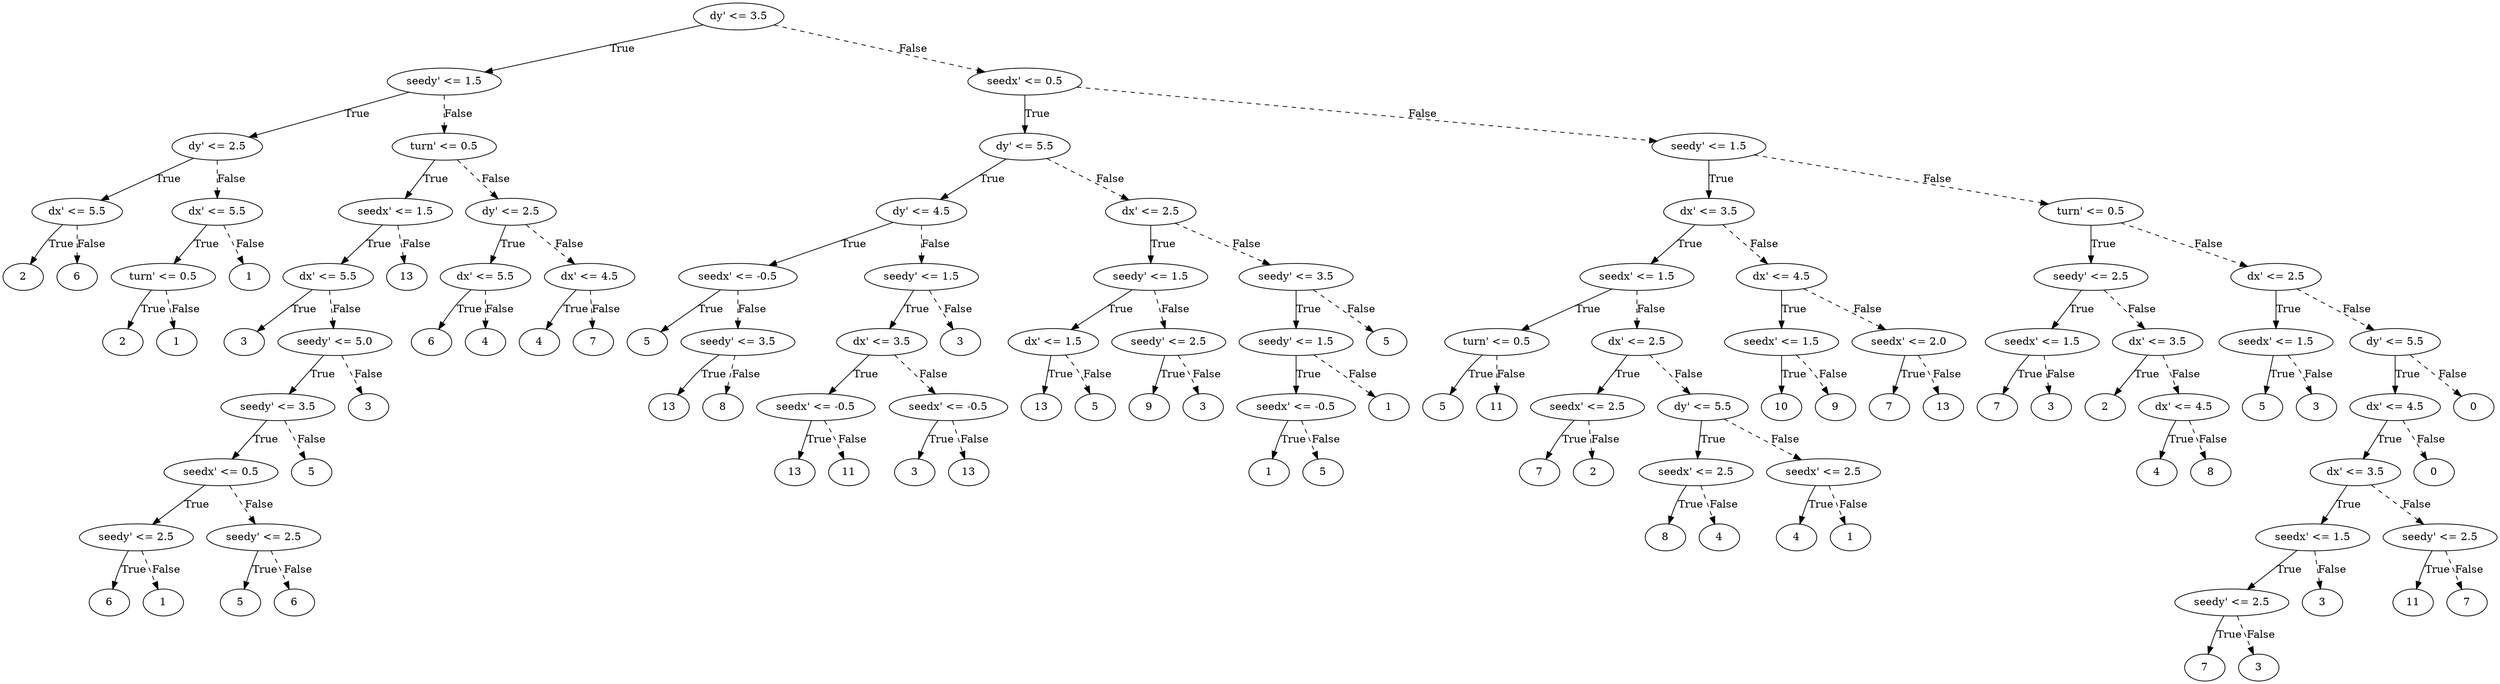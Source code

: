 digraph {
0 [label="dy' <= 3.5"];
1 [label="seedy' <= 1.5"];
2 [label="dy' <= 2.5"];
3 [label="dx' <= 5.5"];
4 [label="2"];
3 -> 4 [label="True"];
5 [label="6"];
3 -> 5 [style="dashed", label="False"];
2 -> 3 [label="True"];
6 [label="dx' <= 5.5"];
7 [label="turn' <= 0.5"];
8 [label="2"];
7 -> 8 [label="True"];
9 [label="1"];
7 -> 9 [style="dashed", label="False"];
6 -> 7 [label="True"];
10 [label="1"];
6 -> 10 [style="dashed", label="False"];
2 -> 6 [style="dashed", label="False"];
1 -> 2 [label="True"];
11 [label="turn' <= 0.5"];
12 [label="seedx' <= 1.5"];
13 [label="dx' <= 5.5"];
14 [label="3"];
13 -> 14 [label="True"];
15 [label="seedy' <= 5.0"];
16 [label="seedy' <= 3.5"];
17 [label="seedx' <= 0.5"];
18 [label="seedy' <= 2.5"];
19 [label="6"];
18 -> 19 [label="True"];
20 [label="1"];
18 -> 20 [style="dashed", label="False"];
17 -> 18 [label="True"];
21 [label="seedy' <= 2.5"];
22 [label="5"];
21 -> 22 [label="True"];
23 [label="6"];
21 -> 23 [style="dashed", label="False"];
17 -> 21 [style="dashed", label="False"];
16 -> 17 [label="True"];
24 [label="5"];
16 -> 24 [style="dashed", label="False"];
15 -> 16 [label="True"];
25 [label="3"];
15 -> 25 [style="dashed", label="False"];
13 -> 15 [style="dashed", label="False"];
12 -> 13 [label="True"];
26 [label="13"];
12 -> 26 [style="dashed", label="False"];
11 -> 12 [label="True"];
27 [label="dy' <= 2.5"];
28 [label="dx' <= 5.5"];
29 [label="6"];
28 -> 29 [label="True"];
30 [label="4"];
28 -> 30 [style="dashed", label="False"];
27 -> 28 [label="True"];
31 [label="dx' <= 4.5"];
32 [label="4"];
31 -> 32 [label="True"];
33 [label="7"];
31 -> 33 [style="dashed", label="False"];
27 -> 31 [style="dashed", label="False"];
11 -> 27 [style="dashed", label="False"];
1 -> 11 [style="dashed", label="False"];
0 -> 1 [label="True"];
34 [label="seedx' <= 0.5"];
35 [label="dy' <= 5.5"];
36 [label="dy' <= 4.5"];
37 [label="seedx' <= -0.5"];
38 [label="5"];
37 -> 38 [label="True"];
39 [label="seedy' <= 3.5"];
40 [label="13"];
39 -> 40 [label="True"];
41 [label="8"];
39 -> 41 [style="dashed", label="False"];
37 -> 39 [style="dashed", label="False"];
36 -> 37 [label="True"];
42 [label="seedy' <= 1.5"];
43 [label="dx' <= 3.5"];
44 [label="seedx' <= -0.5"];
45 [label="13"];
44 -> 45 [label="True"];
46 [label="11"];
44 -> 46 [style="dashed", label="False"];
43 -> 44 [label="True"];
47 [label="seedx' <= -0.5"];
48 [label="3"];
47 -> 48 [label="True"];
49 [label="13"];
47 -> 49 [style="dashed", label="False"];
43 -> 47 [style="dashed", label="False"];
42 -> 43 [label="True"];
50 [label="3"];
42 -> 50 [style="dashed", label="False"];
36 -> 42 [style="dashed", label="False"];
35 -> 36 [label="True"];
51 [label="dx' <= 2.5"];
52 [label="seedy' <= 1.5"];
53 [label="dx' <= 1.5"];
54 [label="13"];
53 -> 54 [label="True"];
55 [label="5"];
53 -> 55 [style="dashed", label="False"];
52 -> 53 [label="True"];
56 [label="seedy' <= 2.5"];
57 [label="9"];
56 -> 57 [label="True"];
58 [label="3"];
56 -> 58 [style="dashed", label="False"];
52 -> 56 [style="dashed", label="False"];
51 -> 52 [label="True"];
59 [label="seedy' <= 3.5"];
60 [label="seedy' <= 1.5"];
61 [label="seedx' <= -0.5"];
62 [label="1"];
61 -> 62 [label="True"];
63 [label="5"];
61 -> 63 [style="dashed", label="False"];
60 -> 61 [label="True"];
64 [label="1"];
60 -> 64 [style="dashed", label="False"];
59 -> 60 [label="True"];
65 [label="5"];
59 -> 65 [style="dashed", label="False"];
51 -> 59 [style="dashed", label="False"];
35 -> 51 [style="dashed", label="False"];
34 -> 35 [label="True"];
66 [label="seedy' <= 1.5"];
67 [label="dx' <= 3.5"];
68 [label="seedx' <= 1.5"];
69 [label="turn' <= 0.5"];
70 [label="5"];
69 -> 70 [label="True"];
71 [label="11"];
69 -> 71 [style="dashed", label="False"];
68 -> 69 [label="True"];
72 [label="dx' <= 2.5"];
73 [label="seedx' <= 2.5"];
74 [label="7"];
73 -> 74 [label="True"];
75 [label="2"];
73 -> 75 [style="dashed", label="False"];
72 -> 73 [label="True"];
76 [label="dy' <= 5.5"];
77 [label="seedx' <= 2.5"];
78 [label="8"];
77 -> 78 [label="True"];
79 [label="4"];
77 -> 79 [style="dashed", label="False"];
76 -> 77 [label="True"];
80 [label="seedx' <= 2.5"];
81 [label="4"];
80 -> 81 [label="True"];
82 [label="1"];
80 -> 82 [style="dashed", label="False"];
76 -> 80 [style="dashed", label="False"];
72 -> 76 [style="dashed", label="False"];
68 -> 72 [style="dashed", label="False"];
67 -> 68 [label="True"];
83 [label="dx' <= 4.5"];
84 [label="seedx' <= 1.5"];
85 [label="10"];
84 -> 85 [label="True"];
86 [label="9"];
84 -> 86 [style="dashed", label="False"];
83 -> 84 [label="True"];
87 [label="seedx' <= 2.0"];
88 [label="7"];
87 -> 88 [label="True"];
89 [label="13"];
87 -> 89 [style="dashed", label="False"];
83 -> 87 [style="dashed", label="False"];
67 -> 83 [style="dashed", label="False"];
66 -> 67 [label="True"];
90 [label="turn' <= 0.5"];
91 [label="seedy' <= 2.5"];
92 [label="seedx' <= 1.5"];
93 [label="7"];
92 -> 93 [label="True"];
94 [label="3"];
92 -> 94 [style="dashed", label="False"];
91 -> 92 [label="True"];
95 [label="dx' <= 3.5"];
96 [label="2"];
95 -> 96 [label="True"];
97 [label="dx' <= 4.5"];
98 [label="4"];
97 -> 98 [label="True"];
99 [label="8"];
97 -> 99 [style="dashed", label="False"];
95 -> 97 [style="dashed", label="False"];
91 -> 95 [style="dashed", label="False"];
90 -> 91 [label="True"];
100 [label="dx' <= 2.5"];
101 [label="seedx' <= 1.5"];
102 [label="5"];
101 -> 102 [label="True"];
103 [label="3"];
101 -> 103 [style="dashed", label="False"];
100 -> 101 [label="True"];
104 [label="dy' <= 5.5"];
105 [label="dx' <= 4.5"];
106 [label="dx' <= 3.5"];
107 [label="seedx' <= 1.5"];
108 [label="seedy' <= 2.5"];
109 [label="7"];
108 -> 109 [label="True"];
110 [label="3"];
108 -> 110 [style="dashed", label="False"];
107 -> 108 [label="True"];
111 [label="3"];
107 -> 111 [style="dashed", label="False"];
106 -> 107 [label="True"];
112 [label="seedy' <= 2.5"];
113 [label="11"];
112 -> 113 [label="True"];
114 [label="7"];
112 -> 114 [style="dashed", label="False"];
106 -> 112 [style="dashed", label="False"];
105 -> 106 [label="True"];
115 [label="0"];
105 -> 115 [style="dashed", label="False"];
104 -> 105 [label="True"];
116 [label="0"];
104 -> 116 [style="dashed", label="False"];
100 -> 104 [style="dashed", label="False"];
90 -> 100 [style="dashed", label="False"];
66 -> 90 [style="dashed", label="False"];
34 -> 66 [style="dashed", label="False"];
0 -> 34 [style="dashed", label="False"];

}